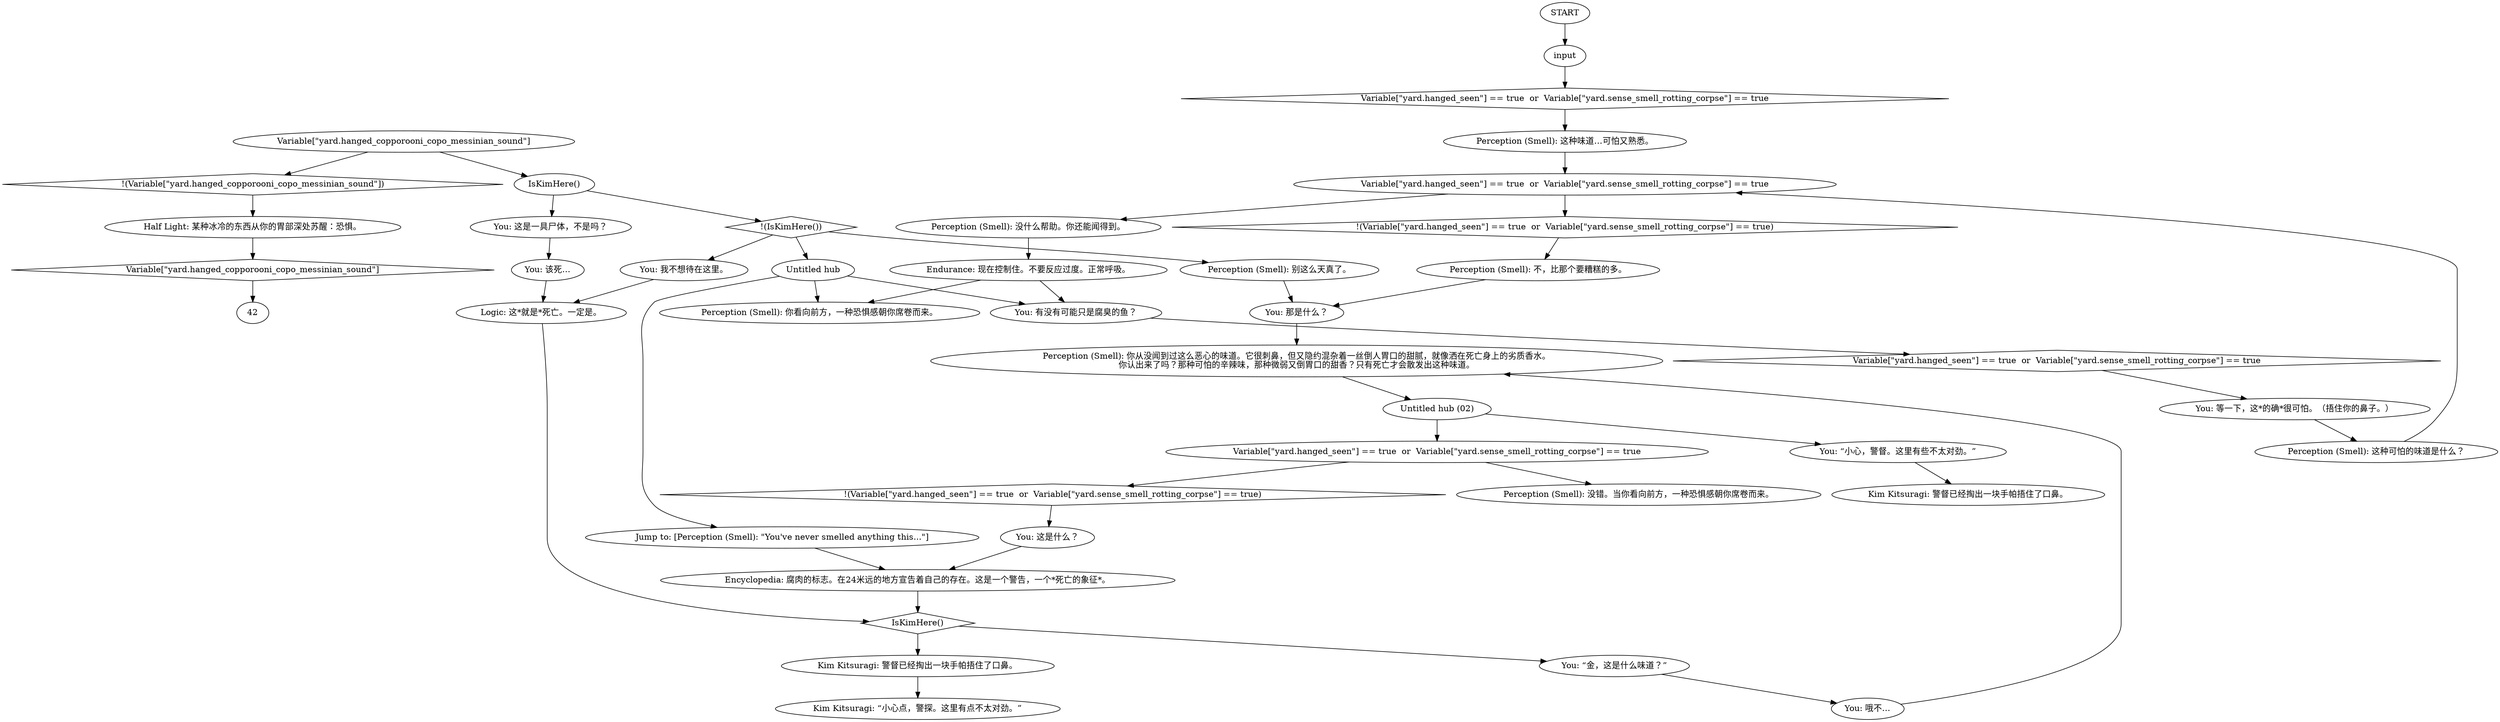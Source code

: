 # BOARDWALK ORB / smell of death
# You smell something awfully familiar...
# ==================================================
digraph G {
	  0 [label="START"];
	  1 [label="input"];
	  2 [label="Kim Kitsuragi: “小心点，警探。这里有点不太对劲。”"];
	  3 [label="Kim Kitsuragi: 警督已经掏出一块手帕捂住了口鼻。"];
	  4 [label="Endurance: 现在控制住。不要反应过度。正常呼吸。"];
	  5 [label="Perception (Smell): 这种味道…可怕又熟悉。"];
	  6 [label="Perception (Smell): 不，比那个要糟糕的多。"];
	  7 [label="Variable[\"yard.hanged_copporooni_copo_messinian_sound\"]"];
	  8 [label="Variable[\"yard.hanged_copporooni_copo_messinian_sound\"]", shape=diamond];
	  9 [label="!(Variable[\"yard.hanged_copporooni_copo_messinian_sound\"])", shape=diamond];
	  10 [label="IsKimHere()"];
	  11 [label="IsKimHere()", shape=diamond];
	  12 [label="!(IsKimHere())", shape=diamond];
	  13 [label="You: 这是一具尸体，不是吗？"];
	  14 [label="Perception (Smell): 别这么天真了。"];
	  15 [label="You: 等一下，这*的确*很可怕。（捂住你的鼻子。）"];
	  16 [label="Jump to: [Perception (Smell): \"You've never smelled anything this...\"]"];
	  17 [label="Perception (Smell): 你从没闻到过这么恶心的味道。它很刺鼻，但又隐约混杂着一丝倒人胃口的甜腻，就像洒在死亡身上的劣质香水。\n你认出来了吗？那种可怕的辛辣味，那种微弱又倒胃口的甜香？只有死亡才会散发出这种味道。"];
	  18 [label="Encyclopedia: 腐肉的标志。在24米远的地方宣告着自己的存在。这是一个警告，一个*死亡的象征*。"];
	  19 [label="Half Light: 某种冰冷的东西从你的胃部深处苏醒：恐惧。"];
	  20 [label="Untitled hub (02)"];
	  21 [label="You: 那是什么？"];
	  22 [label="You: “小心，警督。这里有些不太对劲。”"];
	  23 [label="You: “金，这是什么味道？”"];
	  24 [label="Kim Kitsuragi: 警督已经掏出一块手帕捂住了口鼻。"];
	  25 [label="You: 哦不…"];
	  26 [label="Variable[\"yard.hanged_seen\"] == true  or  Variable[\"yard.sense_smell_rotting_corpse\"] == true"];
	  27 [label="Variable[\"yard.hanged_seen\"] == true  or  Variable[\"yard.sense_smell_rotting_corpse\"] == true", shape=diamond];
	  28 [label="!(Variable[\"yard.hanged_seen\"] == true  or  Variable[\"yard.sense_smell_rotting_corpse\"] == true)", shape=diamond];
	  29 [label="Perception (Smell): 没错。当你看向前方，一种恐惧感朝你席卷而来。"];
	  30 [label="You: 该死…"];
	  31 [label="You: 我不想待在这里。"];
	  32 [label="Untitled hub"];
	  33 [label="Variable[\"yard.hanged_seen\"] == true  or  Variable[\"yard.sense_smell_rotting_corpse\"] == true"];
	  34 [label="Variable[\"yard.hanged_seen\"] == true  or  Variable[\"yard.sense_smell_rotting_corpse\"] == true", shape=diamond];
	  35 [label="!(Variable[\"yard.hanged_seen\"] == true  or  Variable[\"yard.sense_smell_rotting_corpse\"] == true)", shape=diamond];
	  36 [label="Perception (Smell): 没什么帮助。你还能闻得到。"];
	  37 [label="Perception (Smell): 这种可怕的味道是什么？"];
	  38 [label="You: 这是什么？"];
	  39 [label="You: 有没有可能只是腐臭的鱼？"];
	  40 [label="Perception (Smell): 你看向前方，一种恐惧感朝你席卷而来。"];
	  41 [label="Logic: 这*就是*死亡。一定是。"];
	  0 -> 1
	  1 -> 27
	  4 -> 40
	  4 -> 39
	  5 -> 33
	  6 -> 21
	  7 -> 9
	  7 -> 10
	  8 -> 42
	  9 -> 19
	  10 -> 12
	  10 -> 13
	  11 -> 24
	  11 -> 23
	  12 -> 32
	  12 -> 14
	  12 -> 31
	  13 -> 30
	  14 -> 21
	  15 -> 37
	  16 -> 18
	  17 -> 20
	  18 -> 11
	  19 -> 8
	  20 -> 26
	  20 -> 22
	  21 -> 17
	  22 -> 3
	  23 -> 25
	  24 -> 2
	  25 -> 17
	  26 -> 28
	  26 -> 29
	  27 -> 5
	  28 -> 38
	  30 -> 41
	  31 -> 41
	  32 -> 16
	  32 -> 40
	  32 -> 39
	  33 -> 35
	  33 -> 36
	  34 -> 15
	  35 -> 6
	  36 -> 4
	  37 -> 33
	  38 -> 18
	  39 -> 34
	  41 -> 11
}

